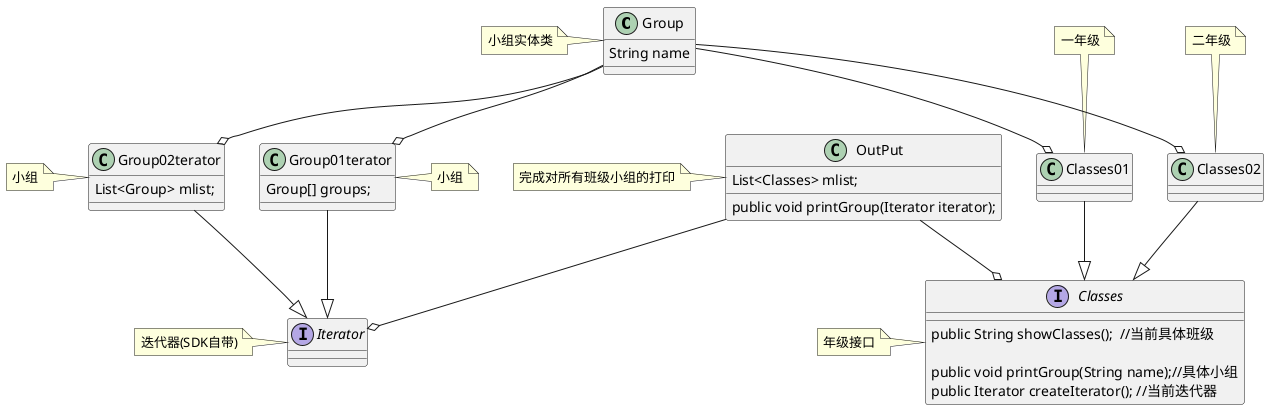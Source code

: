 @startuml

class Group{
    String name
}
note left:小组实体类

class Group01terator{
Group[] groups;
}
note right:小组

class Group02terator{
 List<Group> mlist;
}
note left:小组

interface Iterator
note left:迭代器(SDK自带)

Group01terator --|> Iterator
Group02terator --|> Iterator
Group--o Group01terator
Group--o Group02terator
Group--o Classes01
Group--o Classes02


interface Classes{

    public String showClasses();  //当前具体班级

    public void printGroup(String name);//具体小组


    public Iterator createIterator(); //当前迭代器
}
note left:年级接口

class Classes01
note top:一年级

class Classes02
note top:二年级

Classes01--|> Classes
Classes02--|> Classes

class  OutPut{
    List<Classes> mlist;
     public void printGroup(Iterator iterator);
}
note left:完成对所有班级小组的打印

OutPut --o Classes
OutPut --o Iterator



@enduml